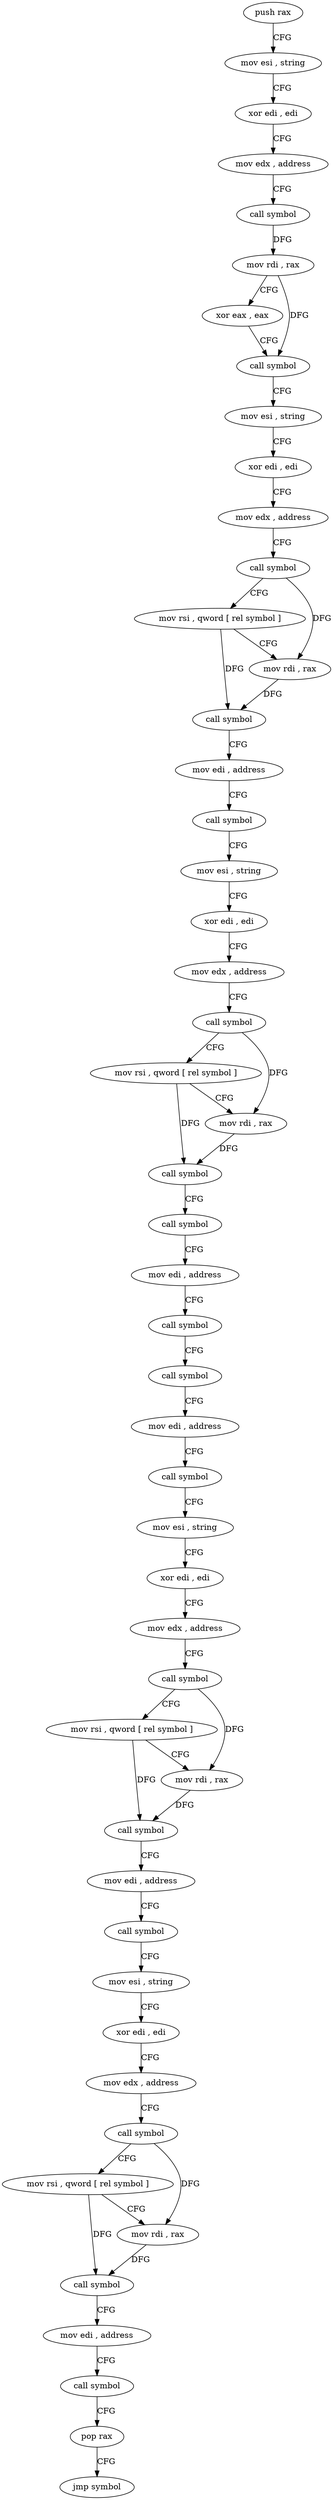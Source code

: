 digraph "func" {
"4215712" [label = "push rax" ]
"4215713" [label = "mov esi , string" ]
"4215718" [label = "xor edi , edi" ]
"4215720" [label = "mov edx , address" ]
"4215725" [label = "call symbol" ]
"4215730" [label = "mov rdi , rax" ]
"4215733" [label = "xor eax , eax" ]
"4215735" [label = "call symbol" ]
"4215740" [label = "mov esi , string" ]
"4215745" [label = "xor edi , edi" ]
"4215747" [label = "mov edx , address" ]
"4215752" [label = "call symbol" ]
"4215757" [label = "mov rsi , qword [ rel symbol ]" ]
"4215764" [label = "mov rdi , rax" ]
"4215767" [label = "call symbol" ]
"4215772" [label = "mov edi , address" ]
"4215777" [label = "call symbol" ]
"4215782" [label = "mov esi , string" ]
"4215787" [label = "xor edi , edi" ]
"4215789" [label = "mov edx , address" ]
"4215794" [label = "call symbol" ]
"4215799" [label = "mov rsi , qword [ rel symbol ]" ]
"4215806" [label = "mov rdi , rax" ]
"4215809" [label = "call symbol" ]
"4215814" [label = "call symbol" ]
"4215819" [label = "mov edi , address" ]
"4215824" [label = "call symbol" ]
"4215829" [label = "call symbol" ]
"4215834" [label = "mov edi , address" ]
"4215839" [label = "call symbol" ]
"4215844" [label = "mov esi , string" ]
"4215849" [label = "xor edi , edi" ]
"4215851" [label = "mov edx , address" ]
"4215856" [label = "call symbol" ]
"4215861" [label = "mov rsi , qword [ rel symbol ]" ]
"4215868" [label = "mov rdi , rax" ]
"4215871" [label = "call symbol" ]
"4215876" [label = "mov edi , address" ]
"4215881" [label = "call symbol" ]
"4215886" [label = "mov esi , string" ]
"4215891" [label = "xor edi , edi" ]
"4215893" [label = "mov edx , address" ]
"4215898" [label = "call symbol" ]
"4215903" [label = "mov rsi , qword [ rel symbol ]" ]
"4215910" [label = "mov rdi , rax" ]
"4215913" [label = "call symbol" ]
"4215918" [label = "mov edi , address" ]
"4215923" [label = "call symbol" ]
"4215928" [label = "pop rax" ]
"4215929" [label = "jmp symbol" ]
"4215712" -> "4215713" [ label = "CFG" ]
"4215713" -> "4215718" [ label = "CFG" ]
"4215718" -> "4215720" [ label = "CFG" ]
"4215720" -> "4215725" [ label = "CFG" ]
"4215725" -> "4215730" [ label = "DFG" ]
"4215730" -> "4215733" [ label = "CFG" ]
"4215730" -> "4215735" [ label = "DFG" ]
"4215733" -> "4215735" [ label = "CFG" ]
"4215735" -> "4215740" [ label = "CFG" ]
"4215740" -> "4215745" [ label = "CFG" ]
"4215745" -> "4215747" [ label = "CFG" ]
"4215747" -> "4215752" [ label = "CFG" ]
"4215752" -> "4215757" [ label = "CFG" ]
"4215752" -> "4215764" [ label = "DFG" ]
"4215757" -> "4215764" [ label = "CFG" ]
"4215757" -> "4215767" [ label = "DFG" ]
"4215764" -> "4215767" [ label = "DFG" ]
"4215767" -> "4215772" [ label = "CFG" ]
"4215772" -> "4215777" [ label = "CFG" ]
"4215777" -> "4215782" [ label = "CFG" ]
"4215782" -> "4215787" [ label = "CFG" ]
"4215787" -> "4215789" [ label = "CFG" ]
"4215789" -> "4215794" [ label = "CFG" ]
"4215794" -> "4215799" [ label = "CFG" ]
"4215794" -> "4215806" [ label = "DFG" ]
"4215799" -> "4215806" [ label = "CFG" ]
"4215799" -> "4215809" [ label = "DFG" ]
"4215806" -> "4215809" [ label = "DFG" ]
"4215809" -> "4215814" [ label = "CFG" ]
"4215814" -> "4215819" [ label = "CFG" ]
"4215819" -> "4215824" [ label = "CFG" ]
"4215824" -> "4215829" [ label = "CFG" ]
"4215829" -> "4215834" [ label = "CFG" ]
"4215834" -> "4215839" [ label = "CFG" ]
"4215839" -> "4215844" [ label = "CFG" ]
"4215844" -> "4215849" [ label = "CFG" ]
"4215849" -> "4215851" [ label = "CFG" ]
"4215851" -> "4215856" [ label = "CFG" ]
"4215856" -> "4215861" [ label = "CFG" ]
"4215856" -> "4215868" [ label = "DFG" ]
"4215861" -> "4215868" [ label = "CFG" ]
"4215861" -> "4215871" [ label = "DFG" ]
"4215868" -> "4215871" [ label = "DFG" ]
"4215871" -> "4215876" [ label = "CFG" ]
"4215876" -> "4215881" [ label = "CFG" ]
"4215881" -> "4215886" [ label = "CFG" ]
"4215886" -> "4215891" [ label = "CFG" ]
"4215891" -> "4215893" [ label = "CFG" ]
"4215893" -> "4215898" [ label = "CFG" ]
"4215898" -> "4215903" [ label = "CFG" ]
"4215898" -> "4215910" [ label = "DFG" ]
"4215903" -> "4215910" [ label = "CFG" ]
"4215903" -> "4215913" [ label = "DFG" ]
"4215910" -> "4215913" [ label = "DFG" ]
"4215913" -> "4215918" [ label = "CFG" ]
"4215918" -> "4215923" [ label = "CFG" ]
"4215923" -> "4215928" [ label = "CFG" ]
"4215928" -> "4215929" [ label = "CFG" ]
}
